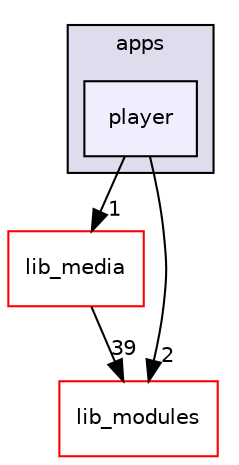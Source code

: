 digraph "player" {
  compound=true
  node [ fontsize="10", fontname="Helvetica"];
  edge [ labelfontsize="10", labelfontname="Helvetica"];
  subgraph clusterdir_53adf0b982dc8545998aae3f283a5a58 {
    graph [ bgcolor="#ddddee", pencolor="black", label="apps" fontname="Helvetica", fontsize="10", URL="dir_53adf0b982dc8545998aae3f283a5a58.html"]
  dir_226a60d4571a756cfe08d2d25a200baa [shape=box, label="player", style="filled", fillcolor="#eeeeff", pencolor="black", URL="dir_226a60d4571a756cfe08d2d25a200baa.html"];
  }
  dir_4ee8d800e6bc95c0172b2b45e324b930 [shape=box label="lib_media" fillcolor="white" style="filled" color="red" URL="dir_4ee8d800e6bc95c0172b2b45e324b930.html"];
  dir_e3d70ae8158957779c7fc9bbac2effda [shape=box label="lib_modules" fillcolor="white" style="filled" color="red" URL="dir_e3d70ae8158957779c7fc9bbac2effda.html"];
  dir_4ee8d800e6bc95c0172b2b45e324b930->dir_e3d70ae8158957779c7fc9bbac2effda [headlabel="39", labeldistance=1.5 headhref="dir_000003_000001.html"];
  dir_226a60d4571a756cfe08d2d25a200baa->dir_4ee8d800e6bc95c0172b2b45e324b930 [headlabel="1", labeldistance=1.5 headhref="dir_000027_000003.html"];
  dir_226a60d4571a756cfe08d2d25a200baa->dir_e3d70ae8158957779c7fc9bbac2effda [headlabel="2", labeldistance=1.5 headhref="dir_000027_000001.html"];
}
